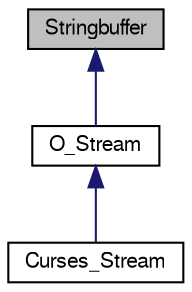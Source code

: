 digraph "Stringbuffer"
{
  bgcolor="transparent";
  edge [fontname="FreeSans",fontsize="10",labelfontname="FreeSans",labelfontsize="10"];
  node [fontname="FreeSans",fontsize="10",shape=record];
  Node1 [label="Stringbuffer",height=0.2,width=0.4,color="black", fillcolor="grey75", style="filled" fontcolor="black"];
  Node1 -> Node2 [dir="back",color="midnightblue",fontsize="10",style="solid",fontname="FreeSans"];
  Node2 [label="O_Stream",height=0.2,width=0.4,color="black",URL="$classO__Stream.html",tooltip="Manipulation class providing formatted output support."];
  Node2 -> Node3 [dir="back",color="midnightblue",fontsize="10",style="solid",fontname="FreeSans"];
  Node3 [label="Curses_Stream",height=0.2,width=0.4,color="black",URL="$classCurses__Stream.html",tooltip="Curses based output mechanism, similar to cout."];
}
